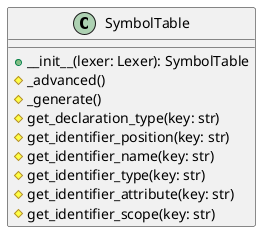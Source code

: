 @startuml
class SymbolTable {
    + __init__(lexer: Lexer): SymbolTable
    # _advanced()
    # _generate()
    # get_declaration_type(key: str)
    # get_identifier_position(key: str)
    # get_identifier_name(key: str)
    # get_identifier_type(key: str)
    # get_identifier_attribute(key: str)
    # get_identifier_scope(key: str)
}
@enduml